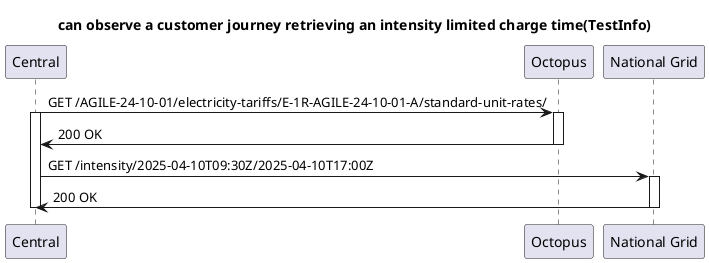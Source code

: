 @startuml
title can observe a customer journey retrieving an intensity limited charge time(TestInfo)
participant "Central"
participant "Octopus"
participant "National Grid"
"Central" -> "Octopus": GET /AGILE-24-10-01/electricity-tariffs/E-1R-AGILE-24-10-01-A/standard-unit-rates/
activate "Central"
activate "Octopus"
"Octopus" -> "Central": 200 OK

deactivate "Octopus"
"Central" -> "National Grid": GET /intensity/2025-04-10T09:30Z/2025-04-10T17:00Z

activate "National Grid"
"National Grid" -> "Central": 200 OK
deactivate "Central"
deactivate "National Grid"
@enduml